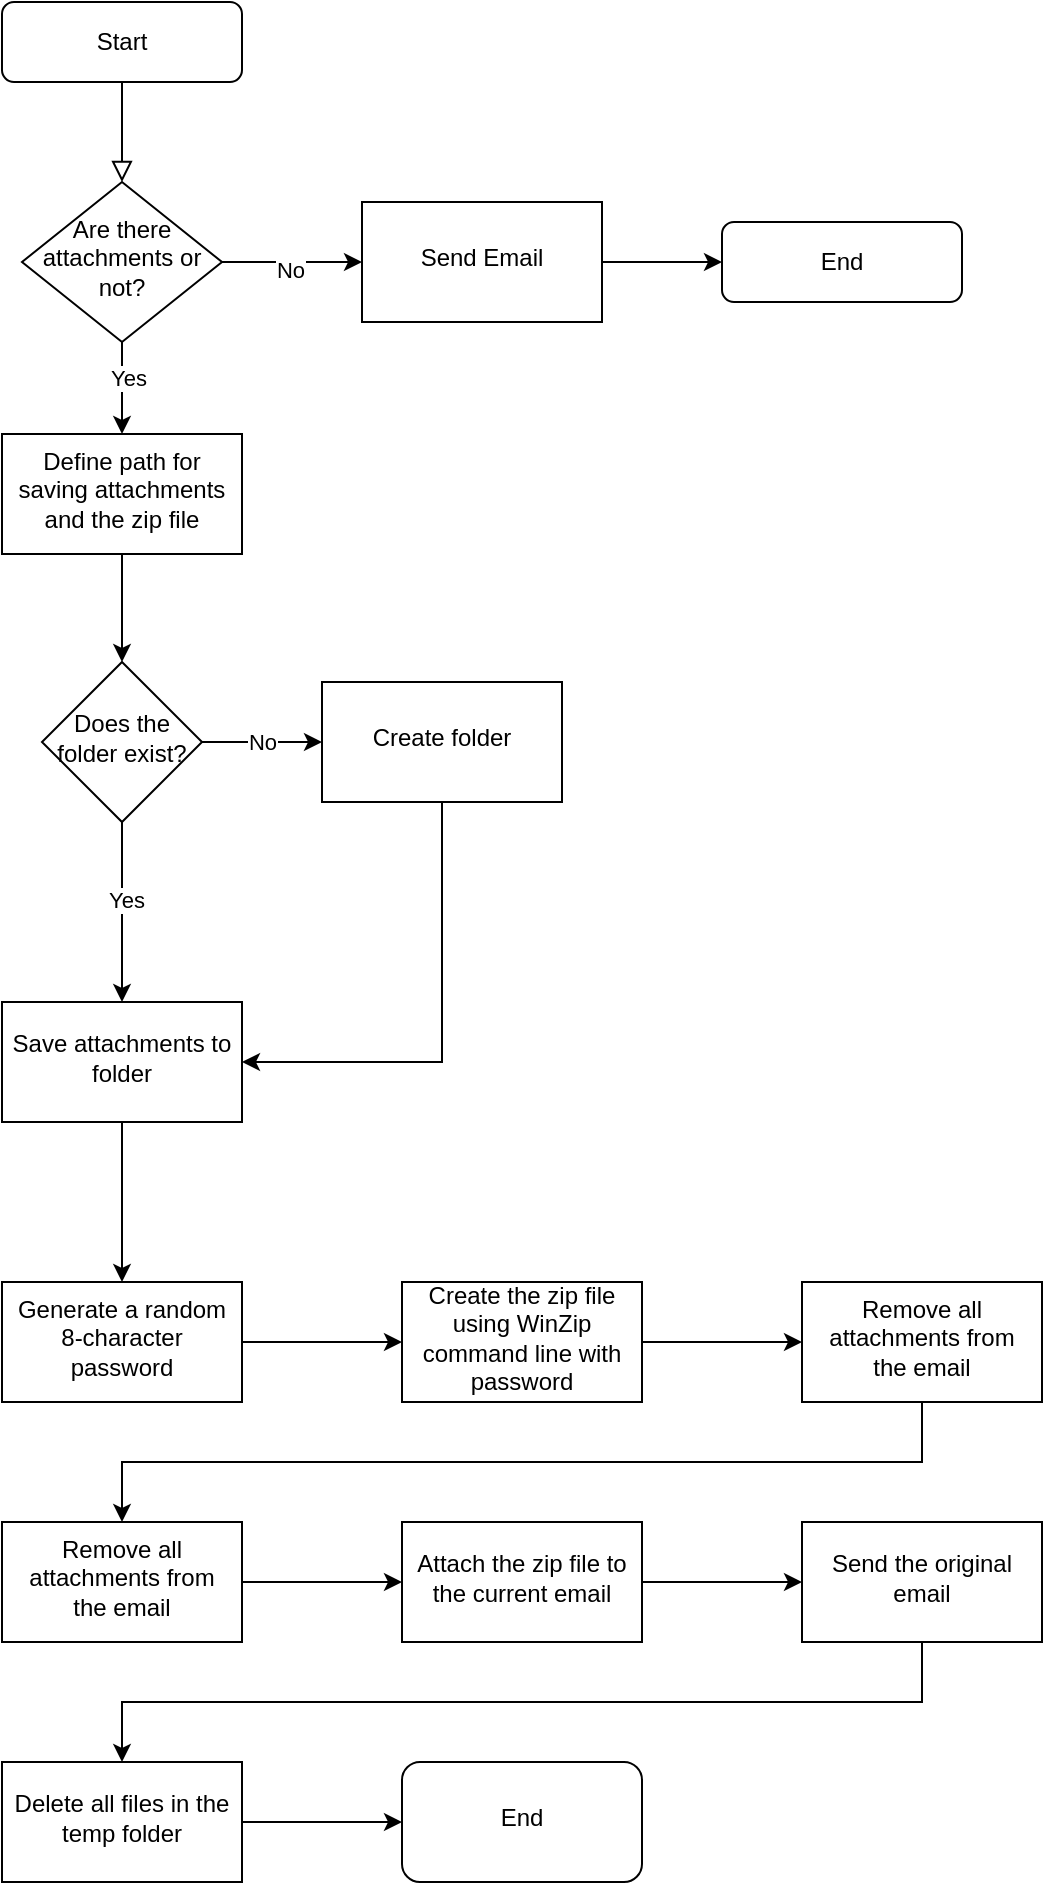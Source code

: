 <mxfile version="24.7.8">
  <diagram id="C5RBs43oDa-KdzZeNtuy" name="Page-1">
    <mxGraphModel dx="1106" dy="520" grid="1" gridSize="10" guides="1" tooltips="1" connect="1" arrows="1" fold="1" page="1" pageScale="1" pageWidth="827" pageHeight="1169" math="0" shadow="0">
      <root>
        <mxCell id="WIyWlLk6GJQsqaUBKTNV-0" />
        <mxCell id="WIyWlLk6GJQsqaUBKTNV-1" parent="WIyWlLk6GJQsqaUBKTNV-0" />
        <mxCell id="WIyWlLk6GJQsqaUBKTNV-2" value="" style="rounded=0;html=1;jettySize=auto;orthogonalLoop=1;fontSize=11;endArrow=block;endFill=0;endSize=8;strokeWidth=1;shadow=0;labelBackgroundColor=none;edgeStyle=orthogonalEdgeStyle;" parent="WIyWlLk6GJQsqaUBKTNV-1" source="WIyWlLk6GJQsqaUBKTNV-3" target="WIyWlLk6GJQsqaUBKTNV-6" edge="1">
          <mxGeometry relative="1" as="geometry" />
        </mxCell>
        <mxCell id="WIyWlLk6GJQsqaUBKTNV-3" value="Start" style="rounded=1;whiteSpace=wrap;html=1;fontSize=12;glass=0;strokeWidth=1;shadow=0;" parent="WIyWlLk6GJQsqaUBKTNV-1" vertex="1">
          <mxGeometry x="160" y="80" width="120" height="40" as="geometry" />
        </mxCell>
        <mxCell id="eC19qskFNpDRqb2XYACK-1" value="" style="edgeStyle=orthogonalEdgeStyle;rounded=0;orthogonalLoop=1;jettySize=auto;html=1;" edge="1" parent="WIyWlLk6GJQsqaUBKTNV-1" source="WIyWlLk6GJQsqaUBKTNV-6" target="eC19qskFNpDRqb2XYACK-0">
          <mxGeometry relative="1" as="geometry" />
        </mxCell>
        <mxCell id="eC19qskFNpDRqb2XYACK-26" value="Yes" style="edgeLabel;html=1;align=center;verticalAlign=middle;resizable=0;points=[];" vertex="1" connectable="0" parent="eC19qskFNpDRqb2XYACK-1">
          <mxGeometry x="-0.217" y="3" relative="1" as="geometry">
            <mxPoint as="offset" />
          </mxGeometry>
        </mxCell>
        <mxCell id="eC19qskFNpDRqb2XYACK-22" value="" style="edgeStyle=orthogonalEdgeStyle;rounded=0;orthogonalLoop=1;jettySize=auto;html=1;" edge="1" parent="WIyWlLk6GJQsqaUBKTNV-1" source="WIyWlLk6GJQsqaUBKTNV-6" target="eC19qskFNpDRqb2XYACK-21">
          <mxGeometry relative="1" as="geometry" />
        </mxCell>
        <mxCell id="eC19qskFNpDRqb2XYACK-24" value="No" style="edgeLabel;html=1;align=center;verticalAlign=middle;resizable=0;points=[];" vertex="1" connectable="0" parent="eC19qskFNpDRqb2XYACK-22">
          <mxGeometry x="-0.029" y="-4" relative="1" as="geometry">
            <mxPoint as="offset" />
          </mxGeometry>
        </mxCell>
        <mxCell id="WIyWlLk6GJQsqaUBKTNV-6" value="Are there attachments or not?" style="rhombus;whiteSpace=wrap;html=1;shadow=0;fontFamily=Helvetica;fontSize=12;align=center;strokeWidth=1;spacing=6;spacingTop=-4;" parent="WIyWlLk6GJQsqaUBKTNV-1" vertex="1">
          <mxGeometry x="170" y="170" width="100" height="80" as="geometry" />
        </mxCell>
        <mxCell id="eC19qskFNpDRqb2XYACK-3" value="" style="edgeStyle=orthogonalEdgeStyle;rounded=0;orthogonalLoop=1;jettySize=auto;html=1;" edge="1" parent="WIyWlLk6GJQsqaUBKTNV-1" source="eC19qskFNpDRqb2XYACK-0" target="eC19qskFNpDRqb2XYACK-2">
          <mxGeometry relative="1" as="geometry" />
        </mxCell>
        <mxCell id="eC19qskFNpDRqb2XYACK-0" value="Define&amp;nbsp;path for saving attachments and the zip file" style="whiteSpace=wrap;html=1;shadow=0;strokeWidth=1;spacing=6;spacingTop=-4;" vertex="1" parent="WIyWlLk6GJQsqaUBKTNV-1">
          <mxGeometry x="160" y="296" width="120" height="60" as="geometry" />
        </mxCell>
        <mxCell id="eC19qskFNpDRqb2XYACK-5" value="No" style="edgeStyle=orthogonalEdgeStyle;rounded=0;orthogonalLoop=1;jettySize=auto;html=1;" edge="1" parent="WIyWlLk6GJQsqaUBKTNV-1" source="eC19qskFNpDRqb2XYACK-2" target="eC19qskFNpDRqb2XYACK-4">
          <mxGeometry relative="1" as="geometry" />
        </mxCell>
        <mxCell id="eC19qskFNpDRqb2XYACK-7" value="" style="edgeStyle=orthogonalEdgeStyle;rounded=0;orthogonalLoop=1;jettySize=auto;html=1;" edge="1" parent="WIyWlLk6GJQsqaUBKTNV-1" source="eC19qskFNpDRqb2XYACK-2" target="eC19qskFNpDRqb2XYACK-6">
          <mxGeometry relative="1" as="geometry" />
        </mxCell>
        <mxCell id="eC19qskFNpDRqb2XYACK-28" value="Yes" style="edgeLabel;html=1;align=center;verticalAlign=middle;resizable=0;points=[];" vertex="1" connectable="0" parent="eC19qskFNpDRqb2XYACK-7">
          <mxGeometry x="-0.133" y="2" relative="1" as="geometry">
            <mxPoint as="offset" />
          </mxGeometry>
        </mxCell>
        <mxCell id="eC19qskFNpDRqb2XYACK-2" value="Does the folder exist?" style="rhombus;whiteSpace=wrap;html=1;shadow=0;strokeWidth=1;spacing=6;spacingTop=-4;" vertex="1" parent="WIyWlLk6GJQsqaUBKTNV-1">
          <mxGeometry x="180" y="410" width="80" height="80" as="geometry" />
        </mxCell>
        <mxCell id="eC19qskFNpDRqb2XYACK-8" style="edgeStyle=orthogonalEdgeStyle;rounded=0;orthogonalLoop=1;jettySize=auto;html=1;exitX=0.5;exitY=1;exitDx=0;exitDy=0;entryX=1;entryY=0.5;entryDx=0;entryDy=0;" edge="1" parent="WIyWlLk6GJQsqaUBKTNV-1" source="eC19qskFNpDRqb2XYACK-4" target="eC19qskFNpDRqb2XYACK-6">
          <mxGeometry relative="1" as="geometry" />
        </mxCell>
        <mxCell id="eC19qskFNpDRqb2XYACK-4" value="Create folder" style="whiteSpace=wrap;html=1;shadow=0;strokeWidth=1;spacing=6;spacingTop=-4;" vertex="1" parent="WIyWlLk6GJQsqaUBKTNV-1">
          <mxGeometry x="320" y="420" width="120" height="60" as="geometry" />
        </mxCell>
        <mxCell id="eC19qskFNpDRqb2XYACK-10" value="" style="edgeStyle=orthogonalEdgeStyle;rounded=0;orthogonalLoop=1;jettySize=auto;html=1;" edge="1" parent="WIyWlLk6GJQsqaUBKTNV-1" source="eC19qskFNpDRqb2XYACK-6" target="eC19qskFNpDRqb2XYACK-9">
          <mxGeometry relative="1" as="geometry" />
        </mxCell>
        <mxCell id="eC19qskFNpDRqb2XYACK-6" value="Save attachments to folder" style="whiteSpace=wrap;html=1;shadow=0;strokeWidth=1;spacing=6;spacingTop=-4;" vertex="1" parent="WIyWlLk6GJQsqaUBKTNV-1">
          <mxGeometry x="160" y="580" width="120" height="60" as="geometry" />
        </mxCell>
        <mxCell id="eC19qskFNpDRqb2XYACK-12" value="" style="edgeStyle=orthogonalEdgeStyle;rounded=0;orthogonalLoop=1;jettySize=auto;html=1;" edge="1" parent="WIyWlLk6GJQsqaUBKTNV-1" source="eC19qskFNpDRqb2XYACK-9" target="eC19qskFNpDRqb2XYACK-11">
          <mxGeometry relative="1" as="geometry" />
        </mxCell>
        <mxCell id="eC19qskFNpDRqb2XYACK-9" value="Generate a random 8-character password" style="whiteSpace=wrap;html=1;shadow=0;strokeWidth=1;spacing=6;spacingTop=-4;" vertex="1" parent="WIyWlLk6GJQsqaUBKTNV-1">
          <mxGeometry x="160" y="720" width="120" height="60" as="geometry" />
        </mxCell>
        <mxCell id="eC19qskFNpDRqb2XYACK-30" value="" style="edgeStyle=orthogonalEdgeStyle;rounded=0;orthogonalLoop=1;jettySize=auto;html=1;" edge="1" parent="WIyWlLk6GJQsqaUBKTNV-1" source="eC19qskFNpDRqb2XYACK-11" target="eC19qskFNpDRqb2XYACK-29">
          <mxGeometry relative="1" as="geometry" />
        </mxCell>
        <mxCell id="eC19qskFNpDRqb2XYACK-11" value="Create the zip file using WinZip command line with password" style="whiteSpace=wrap;html=1;shadow=0;strokeWidth=1;spacing=6;spacingTop=-4;" vertex="1" parent="WIyWlLk6GJQsqaUBKTNV-1">
          <mxGeometry x="360" y="720" width="120" height="60" as="geometry" />
        </mxCell>
        <mxCell id="eC19qskFNpDRqb2XYACK-15" value="End" style="rounded=1;whiteSpace=wrap;html=1;fontSize=12;glass=0;strokeWidth=1;shadow=0;" vertex="1" parent="WIyWlLk6GJQsqaUBKTNV-1">
          <mxGeometry x="520" y="190" width="120" height="40" as="geometry" />
        </mxCell>
        <mxCell id="eC19qskFNpDRqb2XYACK-23" style="edgeStyle=orthogonalEdgeStyle;rounded=0;orthogonalLoop=1;jettySize=auto;html=1;exitX=1;exitY=0.5;exitDx=0;exitDy=0;entryX=0;entryY=0.5;entryDx=0;entryDy=0;" edge="1" parent="WIyWlLk6GJQsqaUBKTNV-1" source="eC19qskFNpDRqb2XYACK-21" target="eC19qskFNpDRqb2XYACK-15">
          <mxGeometry relative="1" as="geometry" />
        </mxCell>
        <mxCell id="eC19qskFNpDRqb2XYACK-21" value="Send Email" style="whiteSpace=wrap;html=1;shadow=0;strokeWidth=1;spacing=6;spacingTop=-4;" vertex="1" parent="WIyWlLk6GJQsqaUBKTNV-1">
          <mxGeometry x="340" y="180" width="120" height="60" as="geometry" />
        </mxCell>
        <mxCell id="eC19qskFNpDRqb2XYACK-47" style="edgeStyle=orthogonalEdgeStyle;rounded=0;orthogonalLoop=1;jettySize=auto;html=1;exitX=0.5;exitY=1;exitDx=0;exitDy=0;entryX=0.5;entryY=0;entryDx=0;entryDy=0;" edge="1" parent="WIyWlLk6GJQsqaUBKTNV-1" source="eC19qskFNpDRqb2XYACK-29" target="eC19qskFNpDRqb2XYACK-31">
          <mxGeometry relative="1" as="geometry" />
        </mxCell>
        <mxCell id="eC19qskFNpDRqb2XYACK-29" value="Remove all attachments from the email" style="whiteSpace=wrap;html=1;shadow=0;strokeWidth=1;spacing=6;spacingTop=-4;" vertex="1" parent="WIyWlLk6GJQsqaUBKTNV-1">
          <mxGeometry x="560" y="720" width="120" height="60" as="geometry" />
        </mxCell>
        <mxCell id="eC19qskFNpDRqb2XYACK-48" style="edgeStyle=orthogonalEdgeStyle;rounded=0;orthogonalLoop=1;jettySize=auto;html=1;exitX=1;exitY=0.5;exitDx=0;exitDy=0;entryX=0;entryY=0.5;entryDx=0;entryDy=0;" edge="1" parent="WIyWlLk6GJQsqaUBKTNV-1" source="eC19qskFNpDRqb2XYACK-31" target="eC19qskFNpDRqb2XYACK-33">
          <mxGeometry relative="1" as="geometry" />
        </mxCell>
        <mxCell id="eC19qskFNpDRqb2XYACK-31" value="Remove all attachments from the email" style="whiteSpace=wrap;html=1;shadow=0;strokeWidth=1;spacing=6;spacingTop=-4;" vertex="1" parent="WIyWlLk6GJQsqaUBKTNV-1">
          <mxGeometry x="160" y="840" width="120" height="60" as="geometry" />
        </mxCell>
        <mxCell id="eC19qskFNpDRqb2XYACK-42" value="" style="edgeStyle=orthogonalEdgeStyle;rounded=0;orthogonalLoop=1;jettySize=auto;html=1;" edge="1" parent="WIyWlLk6GJQsqaUBKTNV-1" source="eC19qskFNpDRqb2XYACK-33" target="eC19qskFNpDRqb2XYACK-41">
          <mxGeometry relative="1" as="geometry" />
        </mxCell>
        <mxCell id="eC19qskFNpDRqb2XYACK-33" value="Attach the zip file to the current email" style="whiteSpace=wrap;html=1;shadow=0;strokeWidth=1;spacing=6;spacingTop=-4;" vertex="1" parent="WIyWlLk6GJQsqaUBKTNV-1">
          <mxGeometry x="360" y="840" width="120" height="60" as="geometry" />
        </mxCell>
        <mxCell id="eC19qskFNpDRqb2XYACK-49" style="edgeStyle=orthogonalEdgeStyle;rounded=0;orthogonalLoop=1;jettySize=auto;html=1;exitX=0.5;exitY=1;exitDx=0;exitDy=0;entryX=0.5;entryY=0;entryDx=0;entryDy=0;" edge="1" parent="WIyWlLk6GJQsqaUBKTNV-1" source="eC19qskFNpDRqb2XYACK-41" target="eC19qskFNpDRqb2XYACK-43">
          <mxGeometry relative="1" as="geometry" />
        </mxCell>
        <mxCell id="eC19qskFNpDRqb2XYACK-41" value="Send the original email" style="whiteSpace=wrap;html=1;shadow=0;strokeWidth=1;spacing=6;spacingTop=-4;" vertex="1" parent="WIyWlLk6GJQsqaUBKTNV-1">
          <mxGeometry x="560" y="840" width="120" height="60" as="geometry" />
        </mxCell>
        <mxCell id="eC19qskFNpDRqb2XYACK-46" value="" style="edgeStyle=orthogonalEdgeStyle;rounded=0;orthogonalLoop=1;jettySize=auto;html=1;" edge="1" parent="WIyWlLk6GJQsqaUBKTNV-1" source="eC19qskFNpDRqb2XYACK-43" target="eC19qskFNpDRqb2XYACK-45">
          <mxGeometry relative="1" as="geometry" />
        </mxCell>
        <mxCell id="eC19qskFNpDRqb2XYACK-43" value="Delete all files in the temp folder" style="whiteSpace=wrap;html=1;shadow=0;strokeWidth=1;spacing=6;spacingTop=-4;" vertex="1" parent="WIyWlLk6GJQsqaUBKTNV-1">
          <mxGeometry x="160" y="960" width="120" height="60" as="geometry" />
        </mxCell>
        <mxCell id="eC19qskFNpDRqb2XYACK-45" value="End" style="rounded=1;whiteSpace=wrap;html=1;shadow=0;strokeWidth=1;spacing=6;spacingTop=-4;" vertex="1" parent="WIyWlLk6GJQsqaUBKTNV-1">
          <mxGeometry x="360" y="960" width="120" height="60" as="geometry" />
        </mxCell>
      </root>
    </mxGraphModel>
  </diagram>
</mxfile>
